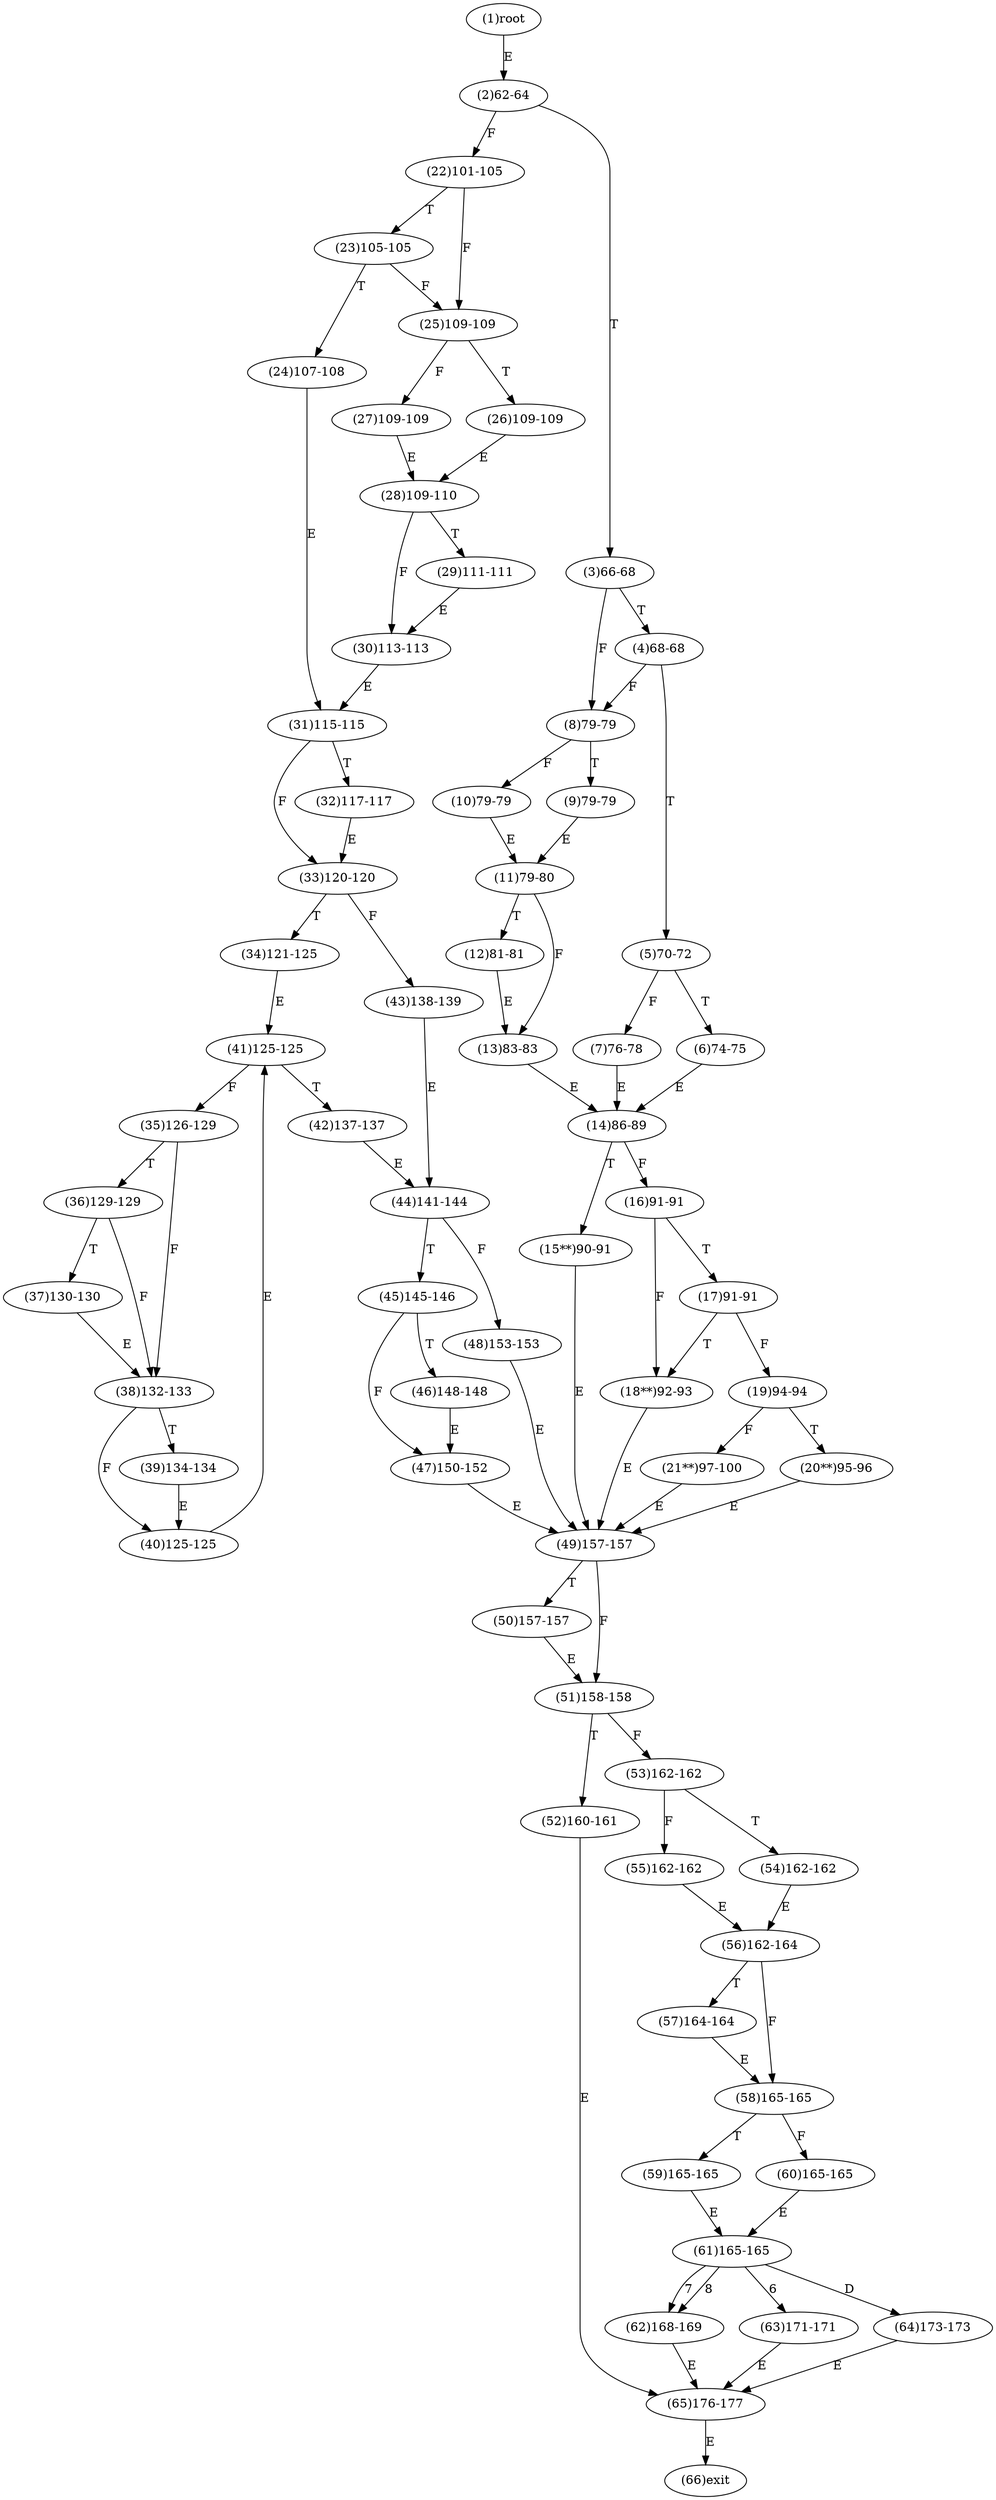 digraph "" { 
1[ label="(1)root"];
2[ label="(2)62-64"];
3[ label="(3)66-68"];
4[ label="(4)68-68"];
5[ label="(5)70-72"];
6[ label="(6)74-75"];
7[ label="(7)76-78"];
8[ label="(8)79-79"];
9[ label="(9)79-79"];
10[ label="(10)79-79"];
11[ label="(11)79-80"];
12[ label="(12)81-81"];
13[ label="(13)83-83"];
14[ label="(14)86-89"];
15[ label="(15**)90-91"];
17[ label="(17)91-91"];
16[ label="(16)91-91"];
19[ label="(19)94-94"];
18[ label="(18**)92-93"];
21[ label="(21**)97-100"];
20[ label="(20**)95-96"];
23[ label="(23)105-105"];
22[ label="(22)101-105"];
25[ label="(25)109-109"];
24[ label="(24)107-108"];
27[ label="(27)109-109"];
26[ label="(26)109-109"];
29[ label="(29)111-111"];
28[ label="(28)109-110"];
31[ label="(31)115-115"];
30[ label="(30)113-113"];
34[ label="(34)121-125"];
35[ label="(35)126-129"];
32[ label="(32)117-117"];
33[ label="(33)120-120"];
38[ label="(38)132-133"];
39[ label="(39)134-134"];
36[ label="(36)129-129"];
37[ label="(37)130-130"];
42[ label="(42)137-137"];
43[ label="(43)138-139"];
40[ label="(40)125-125"];
41[ label="(41)125-125"];
46[ label="(46)148-148"];
47[ label="(47)150-152"];
44[ label="(44)141-144"];
45[ label="(45)145-146"];
51[ label="(51)158-158"];
50[ label="(50)157-157"];
49[ label="(49)157-157"];
48[ label="(48)153-153"];
55[ label="(55)162-162"];
54[ label="(54)162-162"];
53[ label="(53)162-162"];
52[ label="(52)160-161"];
59[ label="(59)165-165"];
58[ label="(58)165-165"];
57[ label="(57)164-164"];
56[ label="(56)162-164"];
63[ label="(63)171-171"];
62[ label="(62)168-169"];
61[ label="(61)165-165"];
60[ label="(60)165-165"];
64[ label="(64)173-173"];
65[ label="(65)176-177"];
66[ label="(66)exit"];
1->2[ label="E"];
2->22[ label="F"];
2->3[ label="T"];
3->8[ label="F"];
3->4[ label="T"];
4->8[ label="F"];
4->5[ label="T"];
5->7[ label="F"];
5->6[ label="T"];
6->14[ label="E"];
7->14[ label="E"];
8->10[ label="F"];
8->9[ label="T"];
9->11[ label="E"];
10->11[ label="E"];
11->13[ label="F"];
11->12[ label="T"];
12->13[ label="E"];
13->14[ label="E"];
14->16[ label="F"];
14->15[ label="T"];
15->49[ label="E"];
16->18[ label="F"];
16->17[ label="T"];
17->19[ label="F"];
17->18[ label="T"];
18->49[ label="E"];
19->21[ label="F"];
19->20[ label="T"];
20->49[ label="E"];
21->49[ label="E"];
22->25[ label="F"];
22->23[ label="T"];
23->25[ label="F"];
23->24[ label="T"];
24->31[ label="E"];
25->27[ label="F"];
25->26[ label="T"];
26->28[ label="E"];
27->28[ label="E"];
28->30[ label="F"];
28->29[ label="T"];
29->30[ label="E"];
30->31[ label="E"];
31->33[ label="F"];
31->32[ label="T"];
32->33[ label="E"];
33->43[ label="F"];
33->34[ label="T"];
34->41[ label="E"];
35->38[ label="F"];
35->36[ label="T"];
36->38[ label="F"];
36->37[ label="T"];
37->38[ label="E"];
38->40[ label="F"];
38->39[ label="T"];
39->40[ label="E"];
40->41[ label="E"];
41->35[ label="F"];
41->42[ label="T"];
42->44[ label="E"];
43->44[ label="E"];
44->48[ label="F"];
44->45[ label="T"];
45->47[ label="F"];
45->46[ label="T"];
46->47[ label="E"];
47->49[ label="E"];
48->49[ label="E"];
49->51[ label="F"];
49->50[ label="T"];
50->51[ label="E"];
51->53[ label="F"];
51->52[ label="T"];
52->65[ label="E"];
53->55[ label="F"];
53->54[ label="T"];
54->56[ label="E"];
55->56[ label="E"];
56->58[ label="F"];
56->57[ label="T"];
57->58[ label="E"];
58->60[ label="F"];
58->59[ label="T"];
59->61[ label="E"];
60->61[ label="E"];
61->63[ label="6"];
61->62[ label="7"];
61->62[ label="8"];
61->64[ label="D"];
62->65[ label="E"];
63->65[ label="E"];
64->65[ label="E"];
65->66[ label="E"];
}